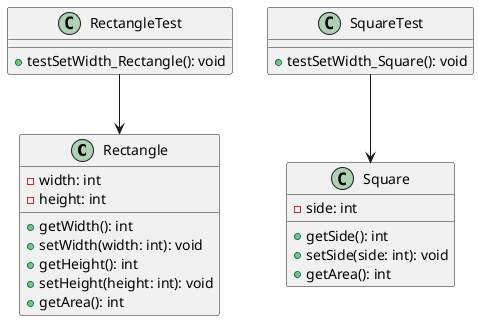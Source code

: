 @startuml RectangleSquareRefactoredClassDiagram

class Rectangle {
  -width: int
  -height: int
  +getWidth(): int
  +setWidth(width: int): void
  +getHeight(): int
  +setHeight(height: int): void
  +getArea(): int
}

class Square {
  -side: int
  +getSide(): int
  +setSide(side: int): void
  +getArea(): int
}

class RectangleTest{
    +testSetWidth_Rectangle(): void
}
class SquareTest{
    +testSetWidth_Square(): void
}
RectangleTest --> Rectangle
SquareTest --> Square

@enduml
